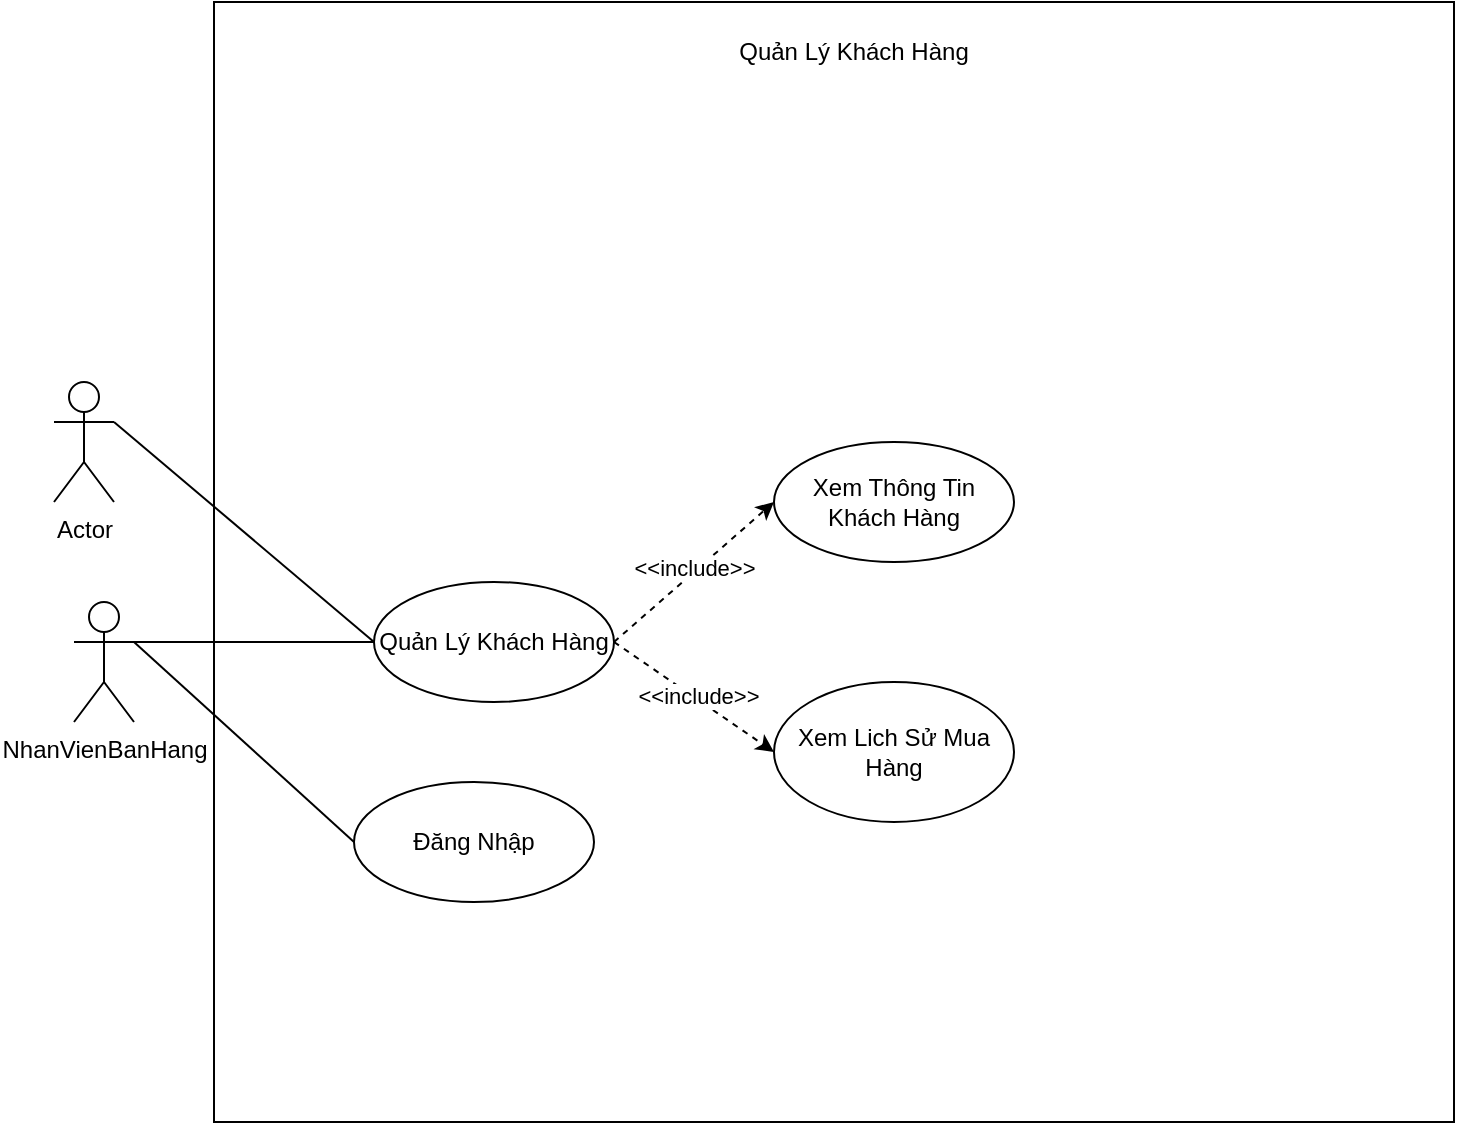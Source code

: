 <mxfile version="22.1.3" type="github">
  <diagram name="Trang-1" id="cRhxTb4dwH8EbBF6ad0r">
    <mxGraphModel dx="1833" dy="559" grid="1" gridSize="10" guides="1" tooltips="1" connect="1" arrows="1" fold="1" page="1" pageScale="1" pageWidth="827" pageHeight="1169" math="0" shadow="0">
      <root>
        <mxCell id="0" />
        <mxCell id="1" parent="0" />
        <mxCell id="OS8SzAuIN68yGedKDTT5-102" value="" style="rounded=0;whiteSpace=wrap;html=1;" parent="1" vertex="1">
          <mxGeometry x="70" y="230" width="620" height="560" as="geometry" />
        </mxCell>
        <mxCell id="OS8SzAuIN68yGedKDTT5-3" value="NhanVienBanHang" style="shape=umlActor;verticalLabelPosition=bottom;verticalAlign=top;html=1;outlineConnect=0;" parent="1" vertex="1">
          <mxGeometry y="530" width="30" height="60" as="geometry" />
        </mxCell>
        <mxCell id="OS8SzAuIN68yGedKDTT5-100" value="" style="endArrow=none;html=1;rounded=0;exitX=1;exitY=0.333;exitDx=0;exitDy=0;exitPerimeter=0;entryX=0;entryY=0.5;entryDx=0;entryDy=0;endFill=0;" parent="1" source="OS8SzAuIN68yGedKDTT5-3" target="XYX3Xgm0hRLWkUOpe3Hj-1" edge="1">
          <mxGeometry width="50" height="50" relative="1" as="geometry">
            <mxPoint x="390" y="530" as="sourcePoint" />
            <mxPoint x="275.04" y="466.4" as="targetPoint" />
          </mxGeometry>
        </mxCell>
        <mxCell id="XYX3Xgm0hRLWkUOpe3Hj-1" value="Quản Lý Khách Hàng" style="ellipse;whiteSpace=wrap;html=1;" vertex="1" parent="1">
          <mxGeometry x="150" y="520" width="120" height="60" as="geometry" />
        </mxCell>
        <mxCell id="XYX3Xgm0hRLWkUOpe3Hj-2" value="Xem Thông Tin Khách Hàng" style="ellipse;whiteSpace=wrap;html=1;" vertex="1" parent="1">
          <mxGeometry x="350" y="450" width="120" height="60" as="geometry" />
        </mxCell>
        <mxCell id="XYX3Xgm0hRLWkUOpe3Hj-3" value="Xem Lich Sử Mua Hàng" style="ellipse;whiteSpace=wrap;html=1;" vertex="1" parent="1">
          <mxGeometry x="350" y="570" width="120" height="70" as="geometry" />
        </mxCell>
        <mxCell id="XYX3Xgm0hRLWkUOpe3Hj-4" value="" style="endArrow=classic;html=1;rounded=0;exitX=1;exitY=0.5;exitDx=0;exitDy=0;entryX=0;entryY=0.5;entryDx=0;entryDy=0;dashed=1;" edge="1" parent="1" source="XYX3Xgm0hRLWkUOpe3Hj-1" target="XYX3Xgm0hRLWkUOpe3Hj-2">
          <mxGeometry width="50" height="50" relative="1" as="geometry">
            <mxPoint x="390" y="520" as="sourcePoint" />
            <mxPoint x="440" y="470" as="targetPoint" />
          </mxGeometry>
        </mxCell>
        <mxCell id="XYX3Xgm0hRLWkUOpe3Hj-5" value="&amp;lt;&amp;lt;include&amp;gt;&amp;gt;" style="edgeLabel;html=1;align=center;verticalAlign=middle;resizable=0;points=[];" vertex="1" connectable="0" parent="XYX3Xgm0hRLWkUOpe3Hj-4">
          <mxGeometry x="0.021" y="2" relative="1" as="geometry">
            <mxPoint as="offset" />
          </mxGeometry>
        </mxCell>
        <mxCell id="XYX3Xgm0hRLWkUOpe3Hj-6" value="" style="endArrow=classic;html=1;rounded=0;exitX=1;exitY=0.5;exitDx=0;exitDy=0;entryX=0;entryY=0.5;entryDx=0;entryDy=0;dashed=1;" edge="1" parent="1" source="XYX3Xgm0hRLWkUOpe3Hj-1" target="XYX3Xgm0hRLWkUOpe3Hj-3">
          <mxGeometry width="50" height="50" relative="1" as="geometry">
            <mxPoint x="320" y="590" as="sourcePoint" />
            <mxPoint x="400" y="520" as="targetPoint" />
          </mxGeometry>
        </mxCell>
        <mxCell id="XYX3Xgm0hRLWkUOpe3Hj-7" value="&amp;lt;&amp;lt;include&amp;gt;&amp;gt;" style="edgeLabel;html=1;align=center;verticalAlign=middle;resizable=0;points=[];" vertex="1" connectable="0" parent="XYX3Xgm0hRLWkUOpe3Hj-6">
          <mxGeometry x="0.021" y="2" relative="1" as="geometry">
            <mxPoint as="offset" />
          </mxGeometry>
        </mxCell>
        <mxCell id="XYX3Xgm0hRLWkUOpe3Hj-8" value="Quản Lý Khách Hàng" style="text;html=1;strokeColor=none;fillColor=none;align=center;verticalAlign=middle;whiteSpace=wrap;rounded=0;" vertex="1" parent="1">
          <mxGeometry x="280" y="240" width="220" height="30" as="geometry" />
        </mxCell>
        <mxCell id="XYX3Xgm0hRLWkUOpe3Hj-10" value="Đăng Nhập" style="ellipse;whiteSpace=wrap;html=1;" vertex="1" parent="1">
          <mxGeometry x="140" y="620" width="120" height="60" as="geometry" />
        </mxCell>
        <mxCell id="XYX3Xgm0hRLWkUOpe3Hj-11" value="" style="endArrow=none;html=1;rounded=0;exitX=1;exitY=0.333;exitDx=0;exitDy=0;exitPerimeter=0;entryX=0;entryY=0.5;entryDx=0;entryDy=0;" edge="1" parent="1" source="OS8SzAuIN68yGedKDTT5-3" target="XYX3Xgm0hRLWkUOpe3Hj-10">
          <mxGeometry width="50" height="50" relative="1" as="geometry">
            <mxPoint x="390" y="530" as="sourcePoint" />
            <mxPoint x="440" y="480" as="targetPoint" />
          </mxGeometry>
        </mxCell>
        <mxCell id="XYX3Xgm0hRLWkUOpe3Hj-12" value="Actor" style="shape=umlActor;verticalLabelPosition=bottom;verticalAlign=top;html=1;outlineConnect=0;" vertex="1" parent="1">
          <mxGeometry x="-10" y="420" width="30" height="60" as="geometry" />
        </mxCell>
        <mxCell id="XYX3Xgm0hRLWkUOpe3Hj-15" value="" style="endArrow=none;html=1;rounded=0;exitX=1;exitY=0.333;exitDx=0;exitDy=0;exitPerimeter=0;entryX=0;entryY=0.5;entryDx=0;entryDy=0;" edge="1" parent="1" source="XYX3Xgm0hRLWkUOpe3Hj-12" target="XYX3Xgm0hRLWkUOpe3Hj-1">
          <mxGeometry width="50" height="50" relative="1" as="geometry">
            <mxPoint x="390" y="530" as="sourcePoint" />
            <mxPoint x="440" y="480" as="targetPoint" />
          </mxGeometry>
        </mxCell>
      </root>
    </mxGraphModel>
  </diagram>
</mxfile>
